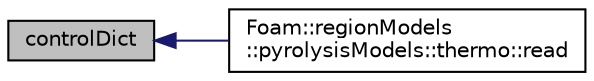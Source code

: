 digraph "controlDict"
{
  bgcolor="transparent";
  edge [fontname="Helvetica",fontsize="10",labelfontname="Helvetica",labelfontsize="10"];
  node [fontname="Helvetica",fontsize="10",shape=record];
  rankdir="LR";
  Node1 [label="controlDict",height=0.2,width=0.4,color="black", fillcolor="grey75", style="filled" fontcolor="black"];
  Node1 -> Node2 [dir="back",color="midnightblue",fontsize="10",style="solid",fontname="Helvetica"];
  Node2 [label="Foam::regionModels\l::pyrolysisModels::thermo::read",height=0.2,width=0.4,color="black",URL="$classFoam_1_1regionModels_1_1pyrolysisModels_1_1thermo.html#af816873151ddb0126e98bb2f914d8ed5",tooltip="Read control parameters from dictionary. "];
}
